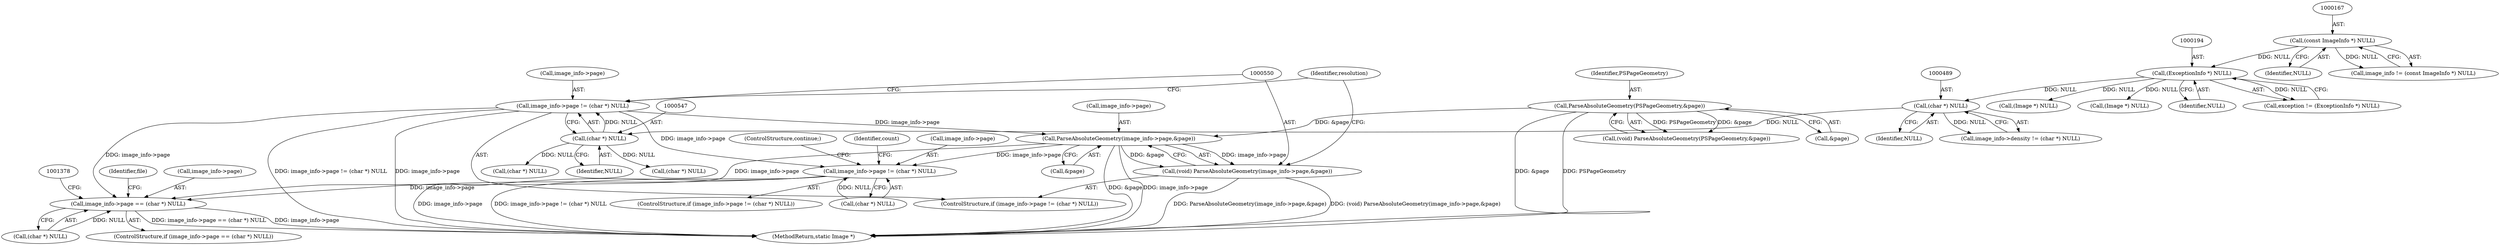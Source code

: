 digraph "0_ImageMagick6_35ccb468ee2dcbe8ce9cf1e2f1957acc27f54c34@pointer" {
"1000551" [label="(Call,ParseAbsoluteGeometry(image_info->page,&page))"];
"1000542" [label="(Call,image_info->page != (char *) NULL)"];
"1000546" [label="(Call,(char *) NULL)"];
"1000488" [label="(Call,(char *) NULL)"];
"1000193" [label="(Call,(ExceptionInfo *) NULL)"];
"1000166" [label="(Call,(const ImageInfo *) NULL)"];
"1000537" [label="(Call,ParseAbsoluteGeometry(PSPageGeometry,&page))"];
"1000549" [label="(Call,(void) ParseAbsoluteGeometry(image_info->page,&page))"];
"1000954" [label="(Call,image_info->page != (char *) NULL)"];
"1001368" [label="(Call,image_info->page == (char *) NULL)"];
"1000251" [label="(Call,(Image *) NULL)"];
"1000954" [label="(Call,image_info->page != (char *) NULL)"];
"1000552" [label="(Call,image_info->page)"];
"1001207" [label="(Call,(char *) NULL)"];
"1000558" [label="(Identifier,resolution)"];
"1000537" [label="(Call,ParseAbsoluteGeometry(PSPageGeometry,&page))"];
"1000961" [label="(ControlStructure,continue;)"];
"1000484" [label="(Call,image_info->density != (char *) NULL)"];
"1001372" [label="(Call,(char *) NULL)"];
"1000549" [label="(Call,(void) ParseAbsoluteGeometry(image_info->page,&page))"];
"1001368" [label="(Call,image_info->page == (char *) NULL)"];
"1000555" [label="(Call,&page)"];
"1000541" [label="(ControlStructure,if (image_info->page != (char *) NULL))"];
"1001401" [label="(Identifier,file)"];
"1000538" [label="(Identifier,PSPageGeometry)"];
"1000695" [label="(Call,(char *) NULL)"];
"1000551" [label="(Call,ParseAbsoluteGeometry(image_info->page,&page))"];
"1000963" [label="(Identifier,count)"];
"1000168" [label="(Identifier,NULL)"];
"1000535" [label="(Call,(void) ParseAbsoluteGeometry(PSPageGeometry,&page))"];
"1000224" [label="(Call,(Image *) NULL)"];
"1000955" [label="(Call,image_info->page)"];
"1000539" [label="(Call,&page)"];
"1000164" [label="(Call,image_info != (const ImageInfo *) NULL)"];
"1000958" [label="(Call,(char *) NULL)"];
"1000490" [label="(Identifier,NULL)"];
"1000542" [label="(Call,image_info->page != (char *) NULL)"];
"1000543" [label="(Call,image_info->page)"];
"1000166" [label="(Call,(const ImageInfo *) NULL)"];
"1000191" [label="(Call,exception != (ExceptionInfo *) NULL)"];
"1000488" [label="(Call,(char *) NULL)"];
"1000546" [label="(Call,(char *) NULL)"];
"1000195" [label="(Identifier,NULL)"];
"1000953" [label="(ControlStructure,if (image_info->page != (char *) NULL))"];
"1001367" [label="(ControlStructure,if (image_info->page == (char *) NULL))"];
"1001369" [label="(Call,image_info->page)"];
"1000193" [label="(Call,(ExceptionInfo *) NULL)"];
"1002380" [label="(MethodReturn,static Image *)"];
"1000548" [label="(Identifier,NULL)"];
"1000551" -> "1000549"  [label="AST: "];
"1000551" -> "1000555"  [label="CFG: "];
"1000552" -> "1000551"  [label="AST: "];
"1000555" -> "1000551"  [label="AST: "];
"1000549" -> "1000551"  [label="CFG: "];
"1000551" -> "1002380"  [label="DDG: &page"];
"1000551" -> "1002380"  [label="DDG: image_info->page"];
"1000551" -> "1000549"  [label="DDG: image_info->page"];
"1000551" -> "1000549"  [label="DDG: &page"];
"1000542" -> "1000551"  [label="DDG: image_info->page"];
"1000537" -> "1000551"  [label="DDG: &page"];
"1000551" -> "1000954"  [label="DDG: image_info->page"];
"1000551" -> "1001368"  [label="DDG: image_info->page"];
"1000542" -> "1000541"  [label="AST: "];
"1000542" -> "1000546"  [label="CFG: "];
"1000543" -> "1000542"  [label="AST: "];
"1000546" -> "1000542"  [label="AST: "];
"1000550" -> "1000542"  [label="CFG: "];
"1000558" -> "1000542"  [label="CFG: "];
"1000542" -> "1002380"  [label="DDG: image_info->page != (char *) NULL"];
"1000542" -> "1002380"  [label="DDG: image_info->page"];
"1000546" -> "1000542"  [label="DDG: NULL"];
"1000542" -> "1000954"  [label="DDG: image_info->page"];
"1000542" -> "1001368"  [label="DDG: image_info->page"];
"1000546" -> "1000548"  [label="CFG: "];
"1000547" -> "1000546"  [label="AST: "];
"1000548" -> "1000546"  [label="AST: "];
"1000488" -> "1000546"  [label="DDG: NULL"];
"1000546" -> "1000695"  [label="DDG: NULL"];
"1000546" -> "1001207"  [label="DDG: NULL"];
"1000488" -> "1000484"  [label="AST: "];
"1000488" -> "1000490"  [label="CFG: "];
"1000489" -> "1000488"  [label="AST: "];
"1000490" -> "1000488"  [label="AST: "];
"1000484" -> "1000488"  [label="CFG: "];
"1000488" -> "1000484"  [label="DDG: NULL"];
"1000193" -> "1000488"  [label="DDG: NULL"];
"1000193" -> "1000191"  [label="AST: "];
"1000193" -> "1000195"  [label="CFG: "];
"1000194" -> "1000193"  [label="AST: "];
"1000195" -> "1000193"  [label="AST: "];
"1000191" -> "1000193"  [label="CFG: "];
"1000193" -> "1000191"  [label="DDG: NULL"];
"1000166" -> "1000193"  [label="DDG: NULL"];
"1000193" -> "1000224"  [label="DDG: NULL"];
"1000193" -> "1000251"  [label="DDG: NULL"];
"1000166" -> "1000164"  [label="AST: "];
"1000166" -> "1000168"  [label="CFG: "];
"1000167" -> "1000166"  [label="AST: "];
"1000168" -> "1000166"  [label="AST: "];
"1000164" -> "1000166"  [label="CFG: "];
"1000166" -> "1000164"  [label="DDG: NULL"];
"1000537" -> "1000535"  [label="AST: "];
"1000537" -> "1000539"  [label="CFG: "];
"1000538" -> "1000537"  [label="AST: "];
"1000539" -> "1000537"  [label="AST: "];
"1000535" -> "1000537"  [label="CFG: "];
"1000537" -> "1002380"  [label="DDG: &page"];
"1000537" -> "1002380"  [label="DDG: PSPageGeometry"];
"1000537" -> "1000535"  [label="DDG: PSPageGeometry"];
"1000537" -> "1000535"  [label="DDG: &page"];
"1000549" -> "1000541"  [label="AST: "];
"1000550" -> "1000549"  [label="AST: "];
"1000558" -> "1000549"  [label="CFG: "];
"1000549" -> "1002380"  [label="DDG: ParseAbsoluteGeometry(image_info->page,&page)"];
"1000549" -> "1002380"  [label="DDG: (void) ParseAbsoluteGeometry(image_info->page,&page)"];
"1000954" -> "1000953"  [label="AST: "];
"1000954" -> "1000958"  [label="CFG: "];
"1000955" -> "1000954"  [label="AST: "];
"1000958" -> "1000954"  [label="AST: "];
"1000961" -> "1000954"  [label="CFG: "];
"1000963" -> "1000954"  [label="CFG: "];
"1000954" -> "1002380"  [label="DDG: image_info->page"];
"1000954" -> "1002380"  [label="DDG: image_info->page != (char *) NULL"];
"1000958" -> "1000954"  [label="DDG: NULL"];
"1000954" -> "1001368"  [label="DDG: image_info->page"];
"1001368" -> "1001367"  [label="AST: "];
"1001368" -> "1001372"  [label="CFG: "];
"1001369" -> "1001368"  [label="AST: "];
"1001372" -> "1001368"  [label="AST: "];
"1001378" -> "1001368"  [label="CFG: "];
"1001401" -> "1001368"  [label="CFG: "];
"1001368" -> "1002380"  [label="DDG: image_info->page == (char *) NULL"];
"1001368" -> "1002380"  [label="DDG: image_info->page"];
"1001372" -> "1001368"  [label="DDG: NULL"];
}

